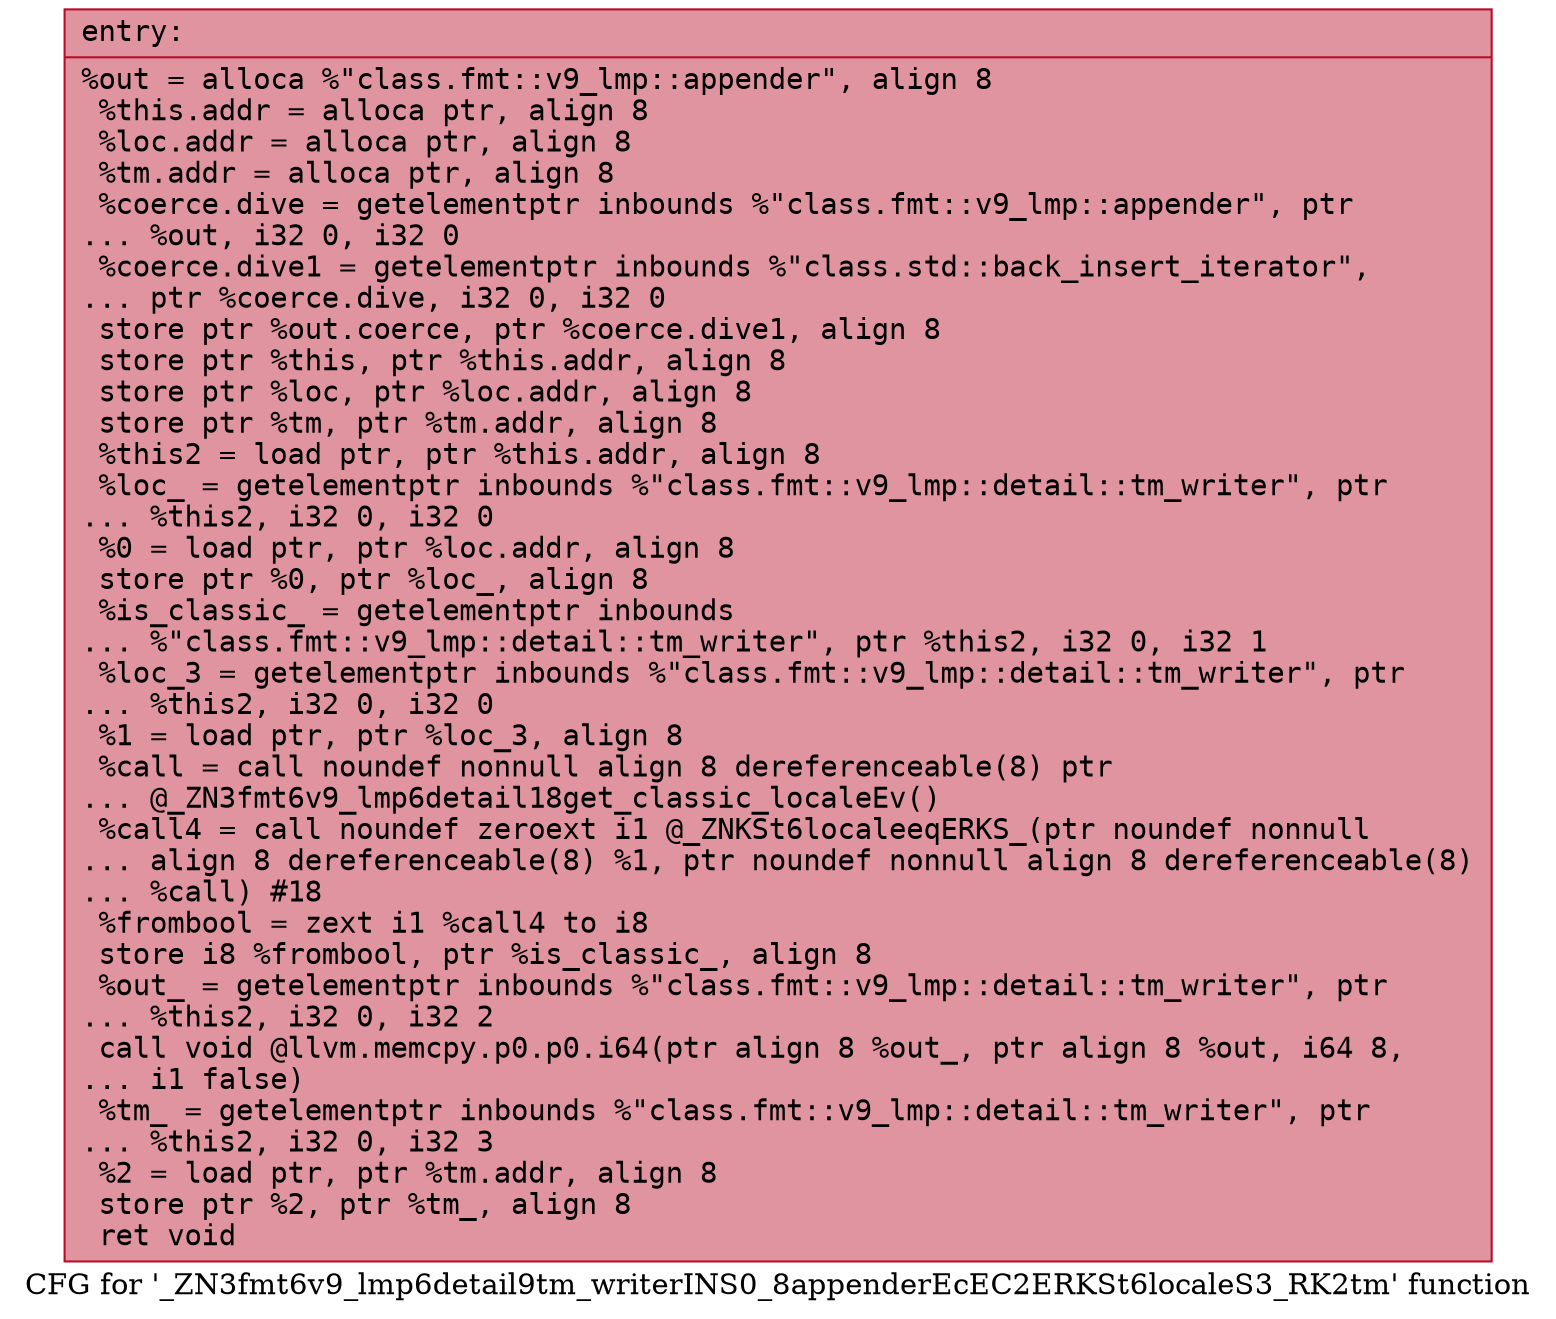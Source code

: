 digraph "CFG for '_ZN3fmt6v9_lmp6detail9tm_writerINS0_8appenderEcEC2ERKSt6localeS3_RK2tm' function" {
	label="CFG for '_ZN3fmt6v9_lmp6detail9tm_writerINS0_8appenderEcEC2ERKSt6localeS3_RK2tm' function";

	Node0x5584168fd8a0 [shape=record,color="#b70d28ff", style=filled, fillcolor="#b70d2870" fontname="Courier",label="{entry:\l|  %out = alloca %\"class.fmt::v9_lmp::appender\", align 8\l  %this.addr = alloca ptr, align 8\l  %loc.addr = alloca ptr, align 8\l  %tm.addr = alloca ptr, align 8\l  %coerce.dive = getelementptr inbounds %\"class.fmt::v9_lmp::appender\", ptr\l... %out, i32 0, i32 0\l  %coerce.dive1 = getelementptr inbounds %\"class.std::back_insert_iterator\",\l... ptr %coerce.dive, i32 0, i32 0\l  store ptr %out.coerce, ptr %coerce.dive1, align 8\l  store ptr %this, ptr %this.addr, align 8\l  store ptr %loc, ptr %loc.addr, align 8\l  store ptr %tm, ptr %tm.addr, align 8\l  %this2 = load ptr, ptr %this.addr, align 8\l  %loc_ = getelementptr inbounds %\"class.fmt::v9_lmp::detail::tm_writer\", ptr\l... %this2, i32 0, i32 0\l  %0 = load ptr, ptr %loc.addr, align 8\l  store ptr %0, ptr %loc_, align 8\l  %is_classic_ = getelementptr inbounds\l... %\"class.fmt::v9_lmp::detail::tm_writer\", ptr %this2, i32 0, i32 1\l  %loc_3 = getelementptr inbounds %\"class.fmt::v9_lmp::detail::tm_writer\", ptr\l... %this2, i32 0, i32 0\l  %1 = load ptr, ptr %loc_3, align 8\l  %call = call noundef nonnull align 8 dereferenceable(8) ptr\l... @_ZN3fmt6v9_lmp6detail18get_classic_localeEv()\l  %call4 = call noundef zeroext i1 @_ZNKSt6localeeqERKS_(ptr noundef nonnull\l... align 8 dereferenceable(8) %1, ptr noundef nonnull align 8 dereferenceable(8)\l... %call) #18\l  %frombool = zext i1 %call4 to i8\l  store i8 %frombool, ptr %is_classic_, align 8\l  %out_ = getelementptr inbounds %\"class.fmt::v9_lmp::detail::tm_writer\", ptr\l... %this2, i32 0, i32 2\l  call void @llvm.memcpy.p0.p0.i64(ptr align 8 %out_, ptr align 8 %out, i64 8,\l... i1 false)\l  %tm_ = getelementptr inbounds %\"class.fmt::v9_lmp::detail::tm_writer\", ptr\l... %this2, i32 0, i32 3\l  %2 = load ptr, ptr %tm.addr, align 8\l  store ptr %2, ptr %tm_, align 8\l  ret void\l}"];
}
